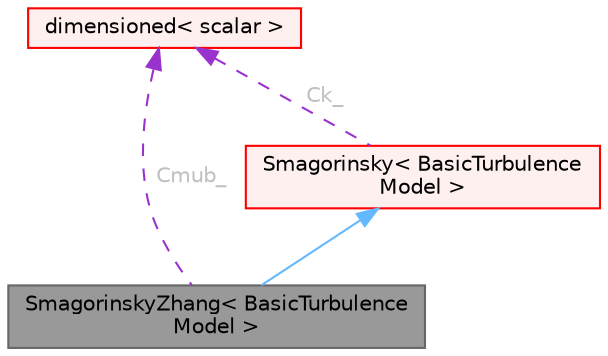 digraph "SmagorinskyZhang&lt; BasicTurbulenceModel &gt;"
{
 // LATEX_PDF_SIZE
  bgcolor="transparent";
  edge [fontname=Helvetica,fontsize=10,labelfontname=Helvetica,labelfontsize=10];
  node [fontname=Helvetica,fontsize=10,shape=box,height=0.2,width=0.4];
  Node1 [id="Node000001",label="SmagorinskyZhang\< BasicTurbulence\lModel \>",height=0.2,width=0.4,color="gray40", fillcolor="grey60", style="filled", fontcolor="black",tooltip="The Smagorinsky SGS model including bubble-generated turbulence."];
  Node2 -> Node1 [id="edge1_Node000001_Node000002",dir="back",color="steelblue1",style="solid",tooltip=" "];
  Node2 [id="Node000002",label="Smagorinsky\< BasicTurbulence\lModel \>",height=0.2,width=0.4,color="red", fillcolor="#FFF0F0", style="filled",URL="$classFoam_1_1LESModels_1_1Smagorinsky.html",tooltip="The Smagorinsky SGS model."];
  Node25 -> Node2 [id="edge2_Node000002_Node000025",dir="back",color="darkorchid3",style="dashed",tooltip=" ",label=" Ck_",fontcolor="grey" ];
  Node25 [id="Node000025",label="dimensioned\< scalar \>",height=0.2,width=0.4,color="red", fillcolor="#FFF0F0", style="filled",URL="$classFoam_1_1dimensioned.html",tooltip=" "];
  Node25 -> Node1 [id="edge3_Node000001_Node000025",dir="back",color="darkorchid3",style="dashed",tooltip=" ",label=" Cmub_",fontcolor="grey" ];
}
